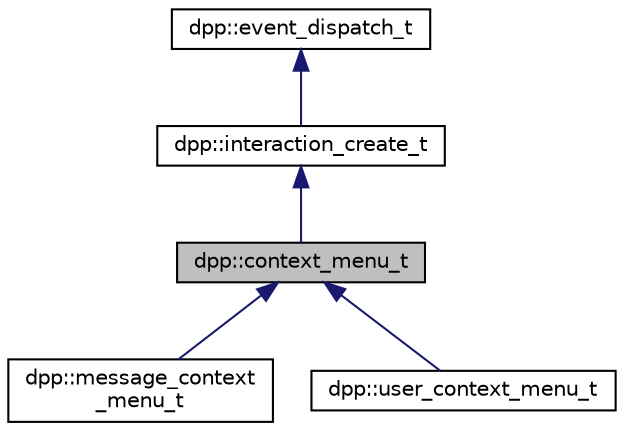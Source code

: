 digraph "dpp::context_menu_t"
{
 // INTERACTIVE_SVG=YES
 // LATEX_PDF_SIZE
  bgcolor="transparent";
  edge [fontname="Helvetica",fontsize="10",labelfontname="Helvetica",labelfontsize="10"];
  node [fontname="Helvetica",fontsize="10",shape=record];
  Node1 [label="dpp::context_menu_t",height=0.2,width=0.4,color="black", fillcolor="grey75", style="filled", fontcolor="black",tooltip="Base class for context menu interactions, e.g. right click on user or message."];
  Node2 -> Node1 [dir="back",color="midnightblue",fontsize="10",style="solid",fontname="Helvetica"];
  Node2 [label="dpp::interaction_create_t",height=0.2,width=0.4,color="black",URL="$structdpp_1_1interaction__create__t.html",tooltip="Create interaction."];
  Node3 -> Node2 [dir="back",color="midnightblue",fontsize="10",style="solid",fontname="Helvetica"];
  Node3 [label="dpp::event_dispatch_t",height=0.2,width=0.4,color="black",URL="$structdpp_1_1event__dispatch__t.html",tooltip="Base event parameter struct. Each event you receive from the library will have its parameter derived ..."];
  Node1 -> Node4 [dir="back",color="midnightblue",fontsize="10",style="solid",fontname="Helvetica"];
  Node4 [label="dpp::message_context\l_menu_t",height=0.2,width=0.4,color="black",URL="$structdpp_1_1message__context__menu__t.html",tooltip="Event parameter for context menu interactions for messages."];
  Node1 -> Node5 [dir="back",color="midnightblue",fontsize="10",style="solid",fontname="Helvetica"];
  Node5 [label="dpp::user_context_menu_t",height=0.2,width=0.4,color="black",URL="$structdpp_1_1user__context__menu__t.html",tooltip="Event parameter for context menu interactions for users."];
}
